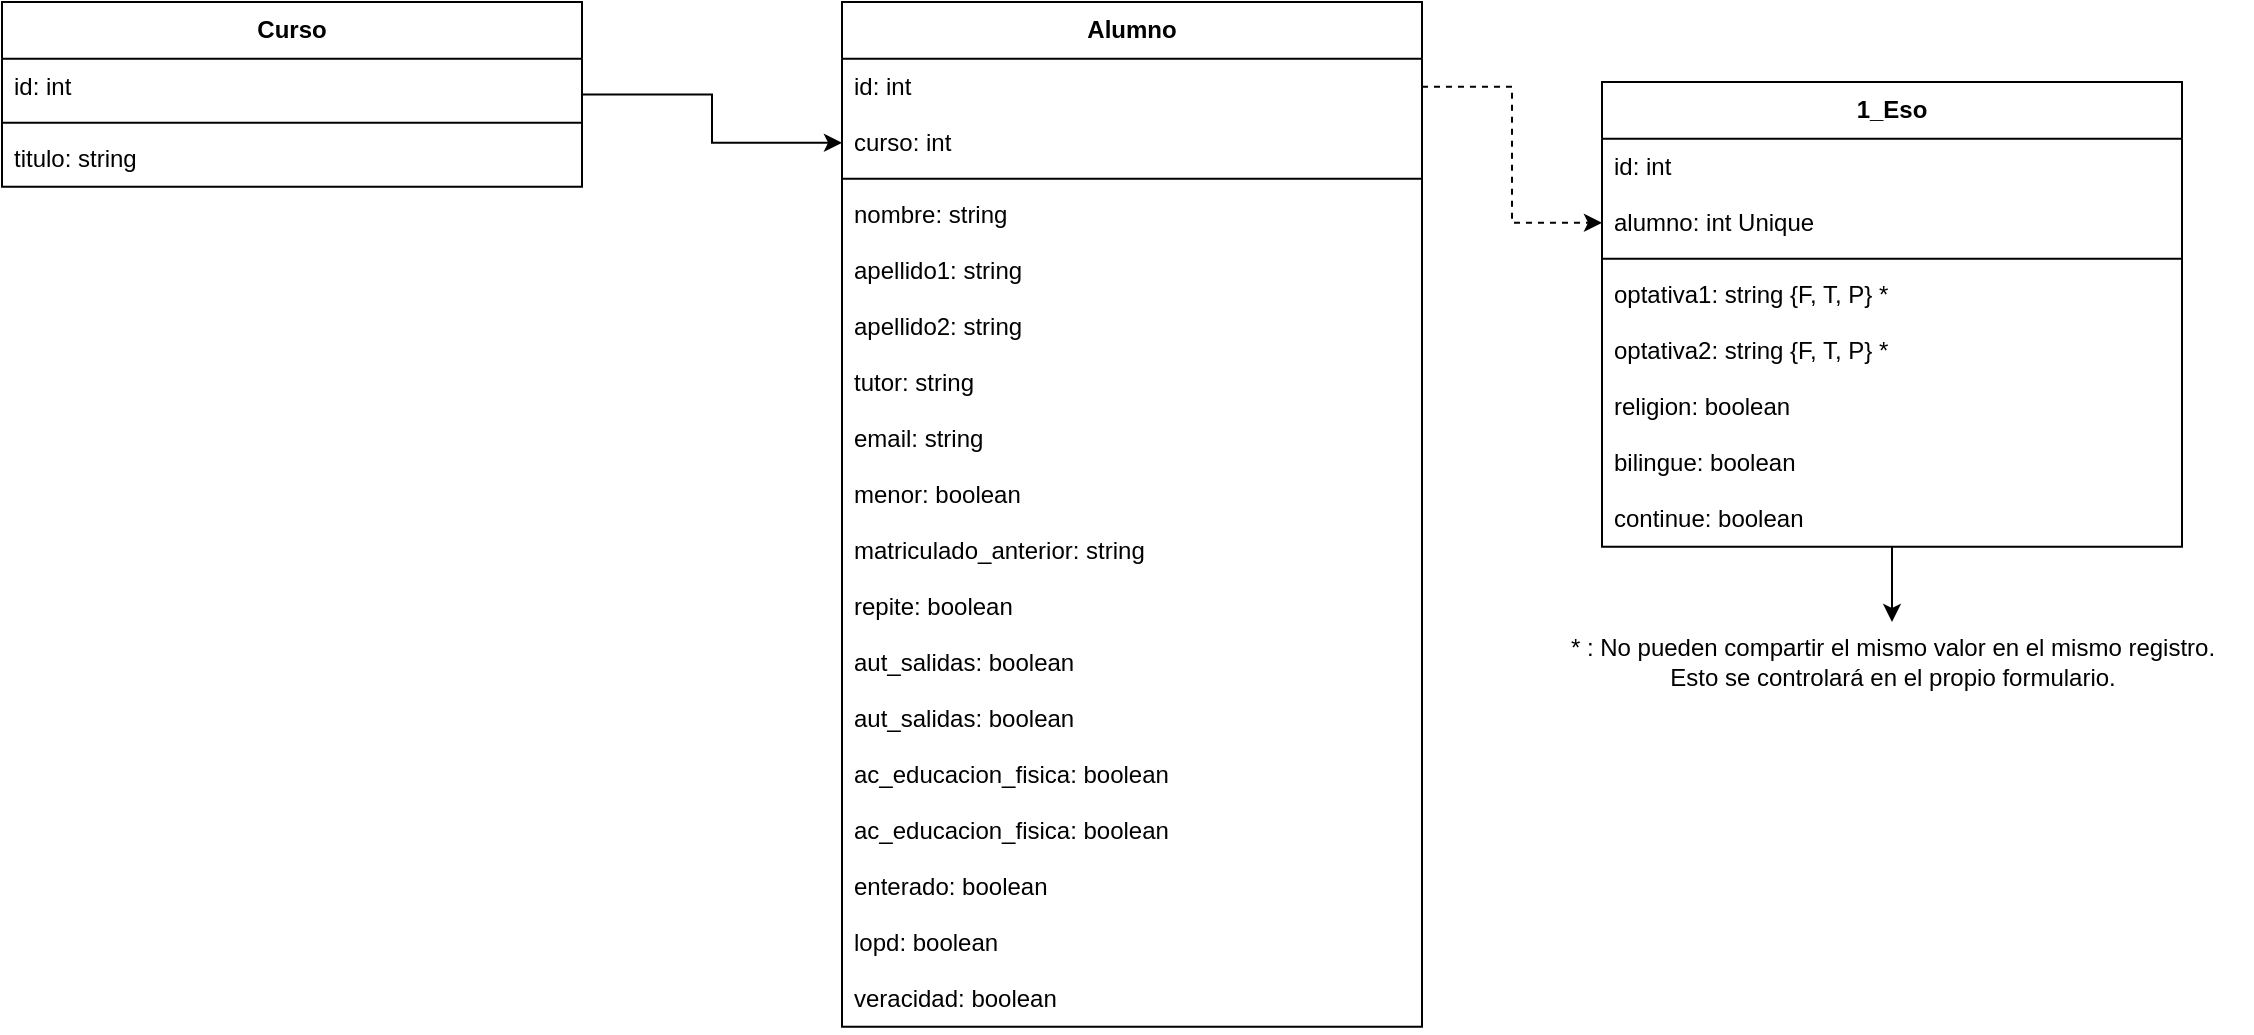 <mxfile version="23.1.4" type="github">
  <diagram name="Página-1" id="L9Hy-lPy9pak_FFDsu_S">
    <mxGraphModel dx="2074" dy="792" grid="1" gridSize="10" guides="1" tooltips="1" connect="1" arrows="1" fold="1" page="1" pageScale="1" pageWidth="1169" pageHeight="1654" math="0" shadow="0">
      <root>
        <mxCell id="0" />
        <mxCell id="1" parent="0" />
        <mxCell id="2" value="Alumno" style="swimlane;fontStyle=1;align=center;verticalAlign=top;childLayout=stackLayout;horizontal=1;startSize=28.4;horizontalStack=0;resizeParent=1;resizeParentMax=0;resizeLast=0;collapsible=0;marginBottom=0;" parent="1" vertex="1">
          <mxGeometry x="450" y="30" width="290" height="512.4" as="geometry" />
        </mxCell>
        <mxCell id="3" value="id: int" style="text;strokeColor=none;fillColor=none;align=left;verticalAlign=top;spacingLeft=4;spacingRight=4;overflow=hidden;rotatable=0;points=[[0,0.5],[1,0.5]];portConstraint=eastwest;" parent="2" vertex="1">
          <mxGeometry y="28.4" width="290" height="28" as="geometry" />
        </mxCell>
        <mxCell id="ihUTTsUJjHFT3oGh5B51-11" value="curso: int" style="text;strokeColor=none;fillColor=none;align=left;verticalAlign=top;spacingLeft=4;spacingRight=4;overflow=hidden;rotatable=0;points=[[0,0.5],[1,0.5]];portConstraint=eastwest;" vertex="1" parent="2">
          <mxGeometry y="56.4" width="290" height="28" as="geometry" />
        </mxCell>
        <mxCell id="6" style="line;strokeWidth=1;fillColor=none;align=left;verticalAlign=middle;spacingTop=-1;spacingLeft=3;spacingRight=3;rotatable=0;labelPosition=right;points=[];portConstraint=eastwest;strokeColor=inherit;" parent="2" vertex="1">
          <mxGeometry y="84.4" width="290" height="8" as="geometry" />
        </mxCell>
        <mxCell id="ihUTTsUJjHFT3oGh5B51-8" value="nombre: string" style="text;strokeColor=none;fillColor=none;align=left;verticalAlign=top;spacingLeft=4;spacingRight=4;overflow=hidden;rotatable=0;points=[[0,0.5],[1,0.5]];portConstraint=eastwest;" vertex="1" parent="2">
          <mxGeometry y="92.4" width="290" height="28" as="geometry" />
        </mxCell>
        <mxCell id="4" value="apellido1: string" style="text;strokeColor=none;fillColor=none;align=left;verticalAlign=top;spacingLeft=4;spacingRight=4;overflow=hidden;rotatable=0;points=[[0,0.5],[1,0.5]];portConstraint=eastwest;" parent="2" vertex="1">
          <mxGeometry y="120.4" width="290" height="28" as="geometry" />
        </mxCell>
        <mxCell id="ihUTTsUJjHFT3oGh5B51-9" value="apellido2: string" style="text;strokeColor=none;fillColor=none;align=left;verticalAlign=top;spacingLeft=4;spacingRight=4;overflow=hidden;rotatable=0;points=[[0,0.5],[1,0.5]];portConstraint=eastwest;" vertex="1" parent="2">
          <mxGeometry y="148.4" width="290" height="28" as="geometry" />
        </mxCell>
        <mxCell id="ihUTTsUJjHFT3oGh5B51-10" value="tutor: string" style="text;strokeColor=none;fillColor=none;align=left;verticalAlign=top;spacingLeft=4;spacingRight=4;overflow=hidden;rotatable=0;points=[[0,0.5],[1,0.5]];portConstraint=eastwest;" vertex="1" parent="2">
          <mxGeometry y="176.4" width="290" height="28" as="geometry" />
        </mxCell>
        <mxCell id="5" value="email: string" style="text;strokeColor=none;fillColor=none;align=left;verticalAlign=top;spacingLeft=4;spacingRight=4;overflow=hidden;rotatable=0;points=[[0,0.5],[1,0.5]];portConstraint=eastwest;" parent="2" vertex="1">
          <mxGeometry y="204.4" width="290" height="28" as="geometry" />
        </mxCell>
        <mxCell id="ihUTTsUJjHFT3oGh5B51-25" value="menor: boolean" style="text;strokeColor=none;fillColor=none;align=left;verticalAlign=top;spacingLeft=4;spacingRight=4;overflow=hidden;rotatable=0;points=[[0,0.5],[1,0.5]];portConstraint=eastwest;" vertex="1" parent="2">
          <mxGeometry y="232.4" width="290" height="28" as="geometry" />
        </mxCell>
        <mxCell id="ihUTTsUJjHFT3oGh5B51-26" value="matriculado_anterior: string" style="text;strokeColor=none;fillColor=none;align=left;verticalAlign=top;spacingLeft=4;spacingRight=4;overflow=hidden;rotatable=0;points=[[0,0.5],[1,0.5]];portConstraint=eastwest;" vertex="1" parent="2">
          <mxGeometry y="260.4" width="290" height="28" as="geometry" />
        </mxCell>
        <mxCell id="ihUTTsUJjHFT3oGh5B51-28" value="repite: boolean" style="text;strokeColor=none;fillColor=none;align=left;verticalAlign=top;spacingLeft=4;spacingRight=4;overflow=hidden;rotatable=0;points=[[0,0.5],[1,0.5]];portConstraint=eastwest;" vertex="1" parent="2">
          <mxGeometry y="288.4" width="290" height="28" as="geometry" />
        </mxCell>
        <mxCell id="ihUTTsUJjHFT3oGh5B51-29" value="aut_salidas: boolean" style="text;strokeColor=none;fillColor=none;align=left;verticalAlign=top;spacingLeft=4;spacingRight=4;overflow=hidden;rotatable=0;points=[[0,0.5],[1,0.5]];portConstraint=eastwest;" vertex="1" parent="2">
          <mxGeometry y="316.4" width="290" height="28" as="geometry" />
        </mxCell>
        <mxCell id="ihUTTsUJjHFT3oGh5B51-30" value="aut_salidas: boolean" style="text;strokeColor=none;fillColor=none;align=left;verticalAlign=top;spacingLeft=4;spacingRight=4;overflow=hidden;rotatable=0;points=[[0,0.5],[1,0.5]];portConstraint=eastwest;" vertex="1" parent="2">
          <mxGeometry y="344.4" width="290" height="28" as="geometry" />
        </mxCell>
        <mxCell id="ihUTTsUJjHFT3oGh5B51-31" value="ac_educacion_fisica: boolean" style="text;strokeColor=none;fillColor=none;align=left;verticalAlign=top;spacingLeft=4;spacingRight=4;overflow=hidden;rotatable=0;points=[[0,0.5],[1,0.5]];portConstraint=eastwest;" vertex="1" parent="2">
          <mxGeometry y="372.4" width="290" height="28" as="geometry" />
        </mxCell>
        <mxCell id="ihUTTsUJjHFT3oGh5B51-32" value="ac_educacion_fisica: boolean" style="text;strokeColor=none;fillColor=none;align=left;verticalAlign=top;spacingLeft=4;spacingRight=4;overflow=hidden;rotatable=0;points=[[0,0.5],[1,0.5]];portConstraint=eastwest;" vertex="1" parent="2">
          <mxGeometry y="400.4" width="290" height="28" as="geometry" />
        </mxCell>
        <mxCell id="ihUTTsUJjHFT3oGh5B51-33" value="enterado: boolean" style="text;strokeColor=none;fillColor=none;align=left;verticalAlign=top;spacingLeft=4;spacingRight=4;overflow=hidden;rotatable=0;points=[[0,0.5],[1,0.5]];portConstraint=eastwest;" vertex="1" parent="2">
          <mxGeometry y="428.4" width="290" height="28" as="geometry" />
        </mxCell>
        <mxCell id="ihUTTsUJjHFT3oGh5B51-34" value="lopd: boolean" style="text;strokeColor=none;fillColor=none;align=left;verticalAlign=top;spacingLeft=4;spacingRight=4;overflow=hidden;rotatable=0;points=[[0,0.5],[1,0.5]];portConstraint=eastwest;" vertex="1" parent="2">
          <mxGeometry y="456.4" width="290" height="28" as="geometry" />
        </mxCell>
        <mxCell id="ihUTTsUJjHFT3oGh5B51-35" value="veracidad: boolean" style="text;strokeColor=none;fillColor=none;align=left;verticalAlign=top;spacingLeft=4;spacingRight=4;overflow=hidden;rotatable=0;points=[[0,0.5],[1,0.5]];portConstraint=eastwest;" vertex="1" parent="2">
          <mxGeometry y="484.4" width="290" height="28" as="geometry" />
        </mxCell>
        <mxCell id="ihUTTsUJjHFT3oGh5B51-23" style="edgeStyle=orthogonalEdgeStyle;rounded=0;orthogonalLoop=1;jettySize=auto;html=1;" edge="1" parent="1" source="ihUTTsUJjHFT3oGh5B51-12" target="ihUTTsUJjHFT3oGh5B51-11">
          <mxGeometry relative="1" as="geometry">
            <mxPoint x="400" y="120" as="targetPoint" />
          </mxGeometry>
        </mxCell>
        <mxCell id="ihUTTsUJjHFT3oGh5B51-12" value="Curso" style="swimlane;fontStyle=1;align=center;verticalAlign=top;childLayout=stackLayout;horizontal=1;startSize=28.4;horizontalStack=0;resizeParent=1;resizeParentMax=0;resizeLast=0;collapsible=0;marginBottom=0;" vertex="1" parent="1">
          <mxGeometry x="30" y="30" width="290" height="92.4" as="geometry" />
        </mxCell>
        <mxCell id="ihUTTsUJjHFT3oGh5B51-13" value="id: int" style="text;strokeColor=none;fillColor=none;align=left;verticalAlign=top;spacingLeft=4;spacingRight=4;overflow=hidden;rotatable=0;points=[[0,0.5],[1,0.5]];portConstraint=eastwest;" vertex="1" parent="ihUTTsUJjHFT3oGh5B51-12">
          <mxGeometry y="28.4" width="290" height="28" as="geometry" />
        </mxCell>
        <mxCell id="ihUTTsUJjHFT3oGh5B51-15" style="line;strokeWidth=1;fillColor=none;align=left;verticalAlign=middle;spacingTop=-1;spacingLeft=3;spacingRight=3;rotatable=0;labelPosition=right;points=[];portConstraint=eastwest;strokeColor=inherit;" vertex="1" parent="ihUTTsUJjHFT3oGh5B51-12">
          <mxGeometry y="56.4" width="290" height="8" as="geometry" />
        </mxCell>
        <mxCell id="ihUTTsUJjHFT3oGh5B51-16" value="titulo: string" style="text;strokeColor=none;fillColor=none;align=left;verticalAlign=top;spacingLeft=4;spacingRight=4;overflow=hidden;rotatable=0;points=[[0,0.5],[1,0.5]];portConstraint=eastwest;" vertex="1" parent="ihUTTsUJjHFT3oGh5B51-12">
          <mxGeometry y="64.4" width="290" height="28" as="geometry" />
        </mxCell>
        <mxCell id="ihUTTsUJjHFT3oGh5B51-58" value="" style="edgeStyle=orthogonalEdgeStyle;rounded=0;orthogonalLoop=1;jettySize=auto;html=1;" edge="1" parent="1" source="ihUTTsUJjHFT3oGh5B51-47" target="ihUTTsUJjHFT3oGh5B51-56">
          <mxGeometry relative="1" as="geometry" />
        </mxCell>
        <mxCell id="ihUTTsUJjHFT3oGh5B51-47" value="1_Eso" style="swimlane;fontStyle=1;align=center;verticalAlign=top;childLayout=stackLayout;horizontal=1;startSize=28.4;horizontalStack=0;resizeParent=1;resizeParentMax=0;resizeLast=0;collapsible=0;marginBottom=0;" vertex="1" parent="1">
          <mxGeometry x="830" y="70" width="290" height="232.4" as="geometry" />
        </mxCell>
        <mxCell id="ihUTTsUJjHFT3oGh5B51-48" value="id: int" style="text;strokeColor=none;fillColor=none;align=left;verticalAlign=top;spacingLeft=4;spacingRight=4;overflow=hidden;rotatable=0;points=[[0,0.5],[1,0.5]];portConstraint=eastwest;" vertex="1" parent="ihUTTsUJjHFT3oGh5B51-47">
          <mxGeometry y="28.4" width="290" height="28" as="geometry" />
        </mxCell>
        <mxCell id="ihUTTsUJjHFT3oGh5B51-57" value="alumno: int Unique" style="text;strokeColor=none;fillColor=none;align=left;verticalAlign=top;spacingLeft=4;spacingRight=4;overflow=hidden;rotatable=0;points=[[0,0.5],[1,0.5]];portConstraint=eastwest;" vertex="1" parent="ihUTTsUJjHFT3oGh5B51-47">
          <mxGeometry y="56.4" width="290" height="28" as="geometry" />
        </mxCell>
        <mxCell id="ihUTTsUJjHFT3oGh5B51-49" style="line;strokeWidth=1;fillColor=none;align=left;verticalAlign=middle;spacingTop=-1;spacingLeft=3;spacingRight=3;rotatable=0;labelPosition=right;points=[];portConstraint=eastwest;strokeColor=inherit;" vertex="1" parent="ihUTTsUJjHFT3oGh5B51-47">
          <mxGeometry y="84.4" width="290" height="8" as="geometry" />
        </mxCell>
        <mxCell id="ihUTTsUJjHFT3oGh5B51-50" value="optativa1: string {F, T, P} *" style="text;strokeColor=none;fillColor=none;align=left;verticalAlign=top;spacingLeft=4;spacingRight=4;overflow=hidden;rotatable=0;points=[[0,0.5],[1,0.5]];portConstraint=eastwest;" vertex="1" parent="ihUTTsUJjHFT3oGh5B51-47">
          <mxGeometry y="92.4" width="290" height="28" as="geometry" />
        </mxCell>
        <mxCell id="ihUTTsUJjHFT3oGh5B51-52" value="optativa2: string {F, T, P} *" style="text;strokeColor=none;fillColor=none;align=left;verticalAlign=top;spacingLeft=4;spacingRight=4;overflow=hidden;rotatable=0;points=[[0,0.5],[1,0.5]];portConstraint=eastwest;" vertex="1" parent="ihUTTsUJjHFT3oGh5B51-47">
          <mxGeometry y="120.4" width="290" height="28" as="geometry" />
        </mxCell>
        <mxCell id="ihUTTsUJjHFT3oGh5B51-53" value="religion: boolean" style="text;strokeColor=none;fillColor=none;align=left;verticalAlign=top;spacingLeft=4;spacingRight=4;overflow=hidden;rotatable=0;points=[[0,0.5],[1,0.5]];portConstraint=eastwest;" vertex="1" parent="ihUTTsUJjHFT3oGh5B51-47">
          <mxGeometry y="148.4" width="290" height="28" as="geometry" />
        </mxCell>
        <mxCell id="ihUTTsUJjHFT3oGh5B51-54" value="bilingue: boolean" style="text;strokeColor=none;fillColor=none;align=left;verticalAlign=top;spacingLeft=4;spacingRight=4;overflow=hidden;rotatable=0;points=[[0,0.5],[1,0.5]];portConstraint=eastwest;" vertex="1" parent="ihUTTsUJjHFT3oGh5B51-47">
          <mxGeometry y="176.4" width="290" height="28" as="geometry" />
        </mxCell>
        <mxCell id="ihUTTsUJjHFT3oGh5B51-55" value="continue: boolean" style="text;strokeColor=none;fillColor=none;align=left;verticalAlign=top;spacingLeft=4;spacingRight=4;overflow=hidden;rotatable=0;points=[[0,0.5],[1,0.5]];portConstraint=eastwest;" vertex="1" parent="ihUTTsUJjHFT3oGh5B51-47">
          <mxGeometry y="204.4" width="290" height="28" as="geometry" />
        </mxCell>
        <mxCell id="ihUTTsUJjHFT3oGh5B51-51" style="edgeStyle=orthogonalEdgeStyle;rounded=0;orthogonalLoop=1;jettySize=auto;html=1;exitX=1;exitY=0.5;exitDx=0;exitDy=0;dashed=1;" edge="1" parent="1" source="3" target="ihUTTsUJjHFT3oGh5B51-57">
          <mxGeometry relative="1" as="geometry" />
        </mxCell>
        <mxCell id="ihUTTsUJjHFT3oGh5B51-56" value="* : No pueden compartir el mismo valor en el mismo registro.&lt;br&gt;Esto se controlará en el propio formulario." style="text;html=1;align=center;verticalAlign=middle;resizable=0;points=[];autosize=1;strokeColor=none;fillColor=none;" vertex="1" parent="1">
          <mxGeometry x="795" y="340" width="360" height="40" as="geometry" />
        </mxCell>
      </root>
    </mxGraphModel>
  </diagram>
</mxfile>
